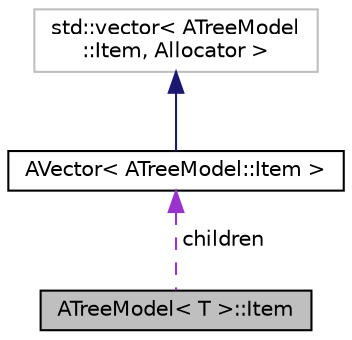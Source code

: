 digraph "ATreeModel&lt; T &gt;::Item"
{
 // LATEX_PDF_SIZE
  edge [fontname="Helvetica",fontsize="10",labelfontname="Helvetica",labelfontsize="10"];
  node [fontname="Helvetica",fontsize="10",shape=record];
  Node1 [label="ATreeModel\< T \>::Item",height=0.2,width=0.4,color="black", fillcolor="grey75", style="filled", fontcolor="black",tooltip=" "];
  Node2 -> Node1 [dir="back",color="darkorchid3",fontsize="10",style="dashed",label=" children" ,fontname="Helvetica"];
  Node2 [label="AVector\< ATreeModel::Item \>",height=0.2,width=0.4,color="black", fillcolor="white", style="filled",URL="$classAVector.html",tooltip=" "];
  Node3 -> Node2 [dir="back",color="midnightblue",fontsize="10",style="solid",fontname="Helvetica"];
  Node3 [label="std::vector\< ATreeModel\l::Item, Allocator \>",height=0.2,width=0.4,color="grey75", fillcolor="white", style="filled",tooltip=" "];
}
